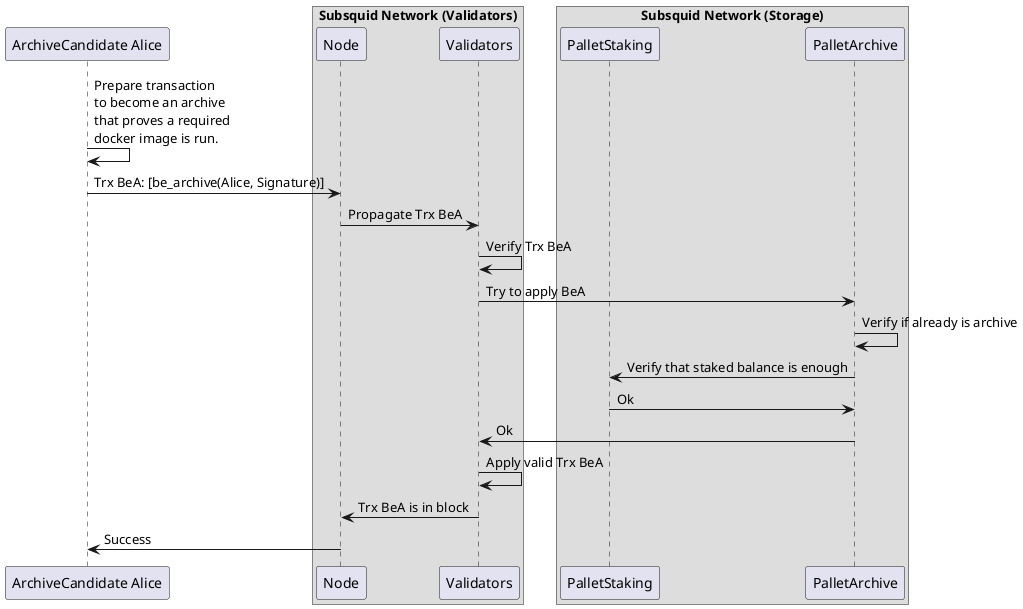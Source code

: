 @startuml become_archive

participant ArchiveCandidate as "ArchiveCandidate Alice"

box "Subsquid Network (Validators)"
  participant Node
  participant Validators
end box

box "Subsquid Network (Storage)"
  participant PalletStaking
  participant PalletArchive
end box

ArchiveCandidate -> ArchiveCandidate: Prepare transaction\nto become an archive\nthat proves a required\ndocker image is run.

ArchiveCandidate -> Node: Trx BeA: [be_archive(Alice, Signature)]
Node -> Validators: Propagate Trx BeA

Validators -> Validators: Verify Trx BeA
Validators -> PalletArchive: Try to apply BeA

PalletArchive -> PalletArchive: Verify if already is archive
PalletArchive -> PalletStaking: Verify that staked balance is enough
PalletStaking -> PalletArchive: Ok

PalletArchive -> Validators: Ok
Validators -> Validators: Apply valid Trx BeA

Validators -> Node: Trx BeA is in block
Node -> ArchiveCandidate: Success



@enduml
